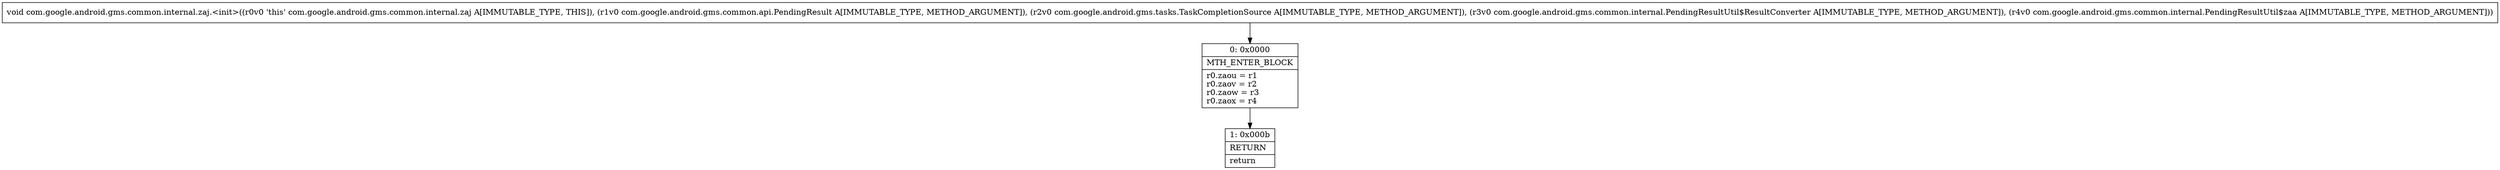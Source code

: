 digraph "CFG forcom.google.android.gms.common.internal.zaj.\<init\>(Lcom\/google\/android\/gms\/common\/api\/PendingResult;Lcom\/google\/android\/gms\/tasks\/TaskCompletionSource;Lcom\/google\/android\/gms\/common\/internal\/PendingResultUtil$ResultConverter;Lcom\/google\/android\/gms\/common\/internal\/PendingResultUtil$zaa;)V" {
Node_0 [shape=record,label="{0\:\ 0x0000|MTH_ENTER_BLOCK\l|r0.zaou = r1\lr0.zaov = r2\lr0.zaow = r3\lr0.zaox = r4\l}"];
Node_1 [shape=record,label="{1\:\ 0x000b|RETURN\l|return\l}"];
MethodNode[shape=record,label="{void com.google.android.gms.common.internal.zaj.\<init\>((r0v0 'this' com.google.android.gms.common.internal.zaj A[IMMUTABLE_TYPE, THIS]), (r1v0 com.google.android.gms.common.api.PendingResult A[IMMUTABLE_TYPE, METHOD_ARGUMENT]), (r2v0 com.google.android.gms.tasks.TaskCompletionSource A[IMMUTABLE_TYPE, METHOD_ARGUMENT]), (r3v0 com.google.android.gms.common.internal.PendingResultUtil$ResultConverter A[IMMUTABLE_TYPE, METHOD_ARGUMENT]), (r4v0 com.google.android.gms.common.internal.PendingResultUtil$zaa A[IMMUTABLE_TYPE, METHOD_ARGUMENT])) }"];
MethodNode -> Node_0;
Node_0 -> Node_1;
}

